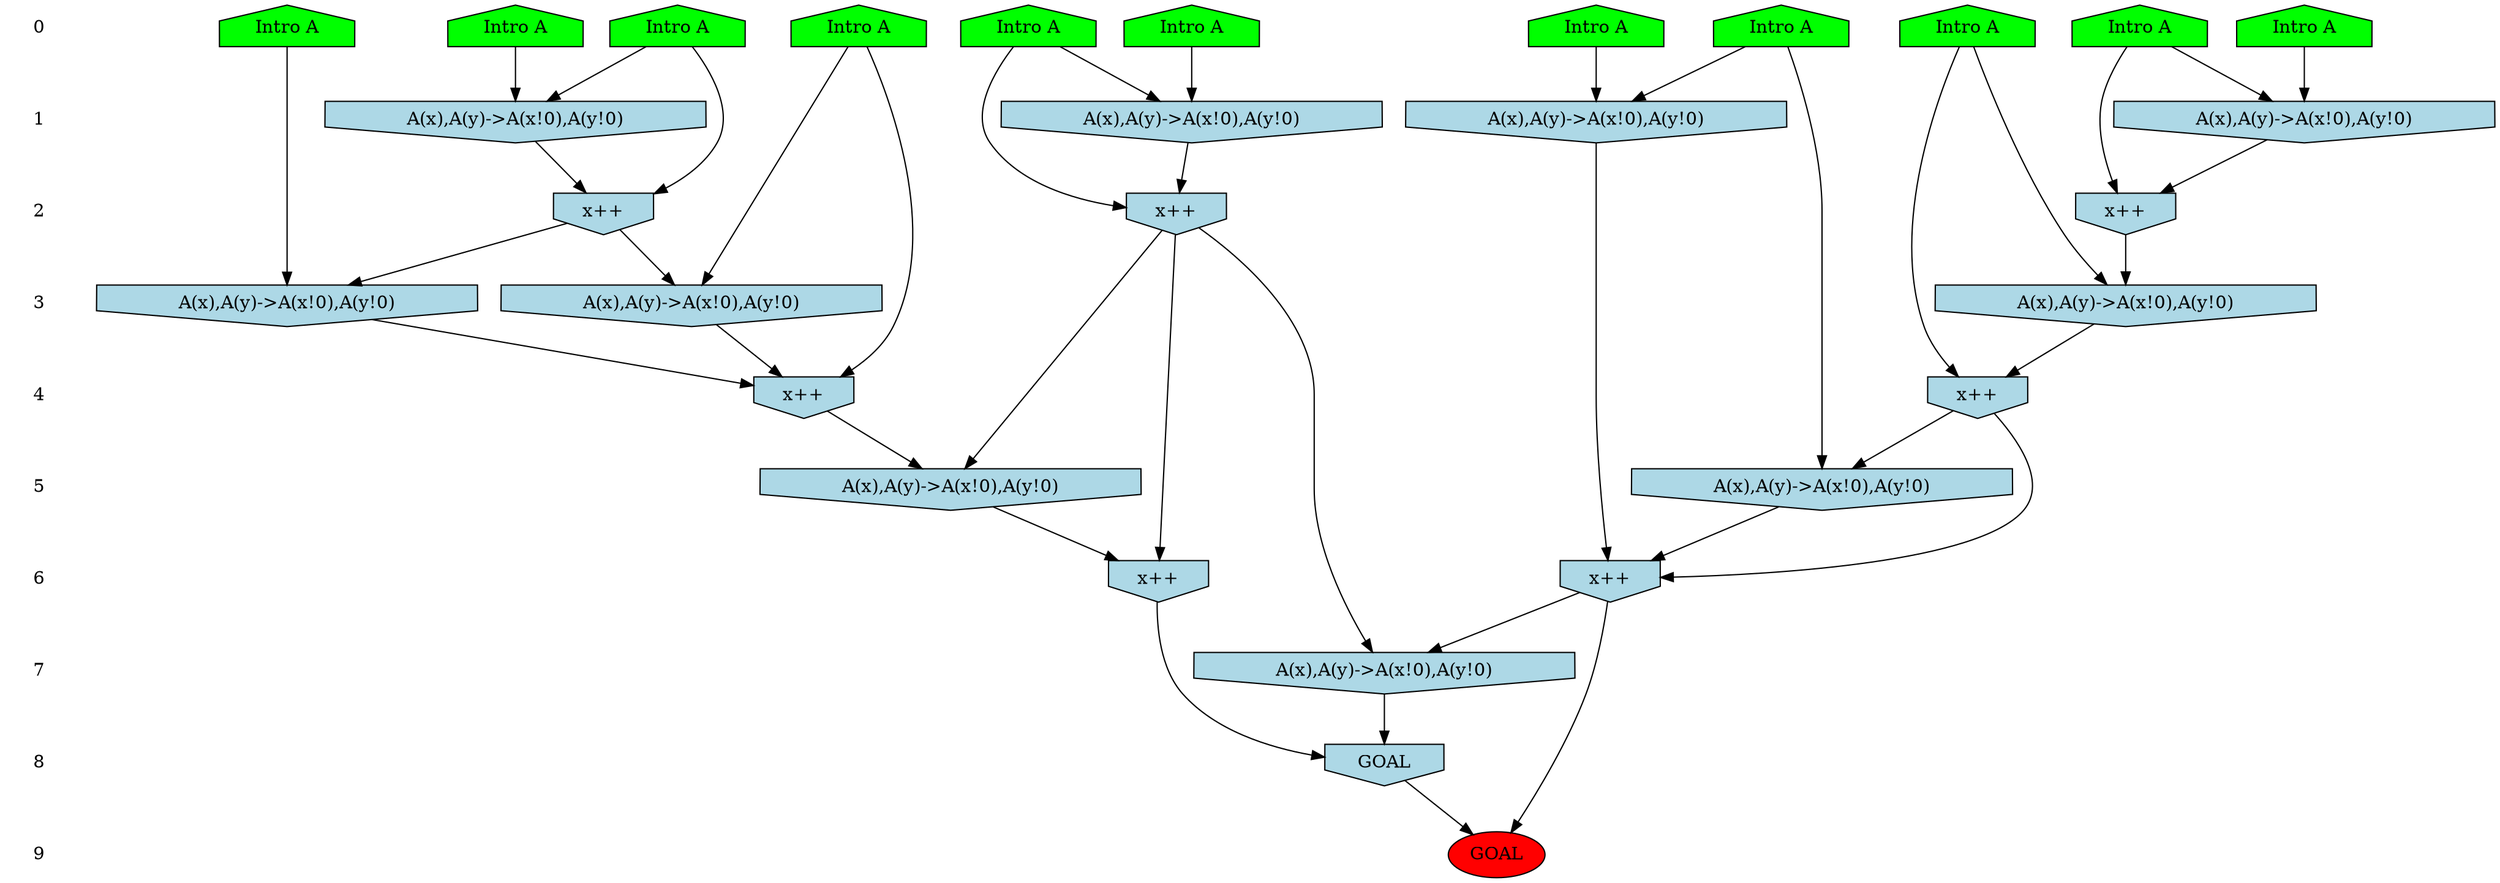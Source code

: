/* Compression of 1 causal flows obtained in average at 1.831213E+00 t.u */
/* Compressed causal flows were: [499] */
digraph G{
 ranksep=.5 ; 
{ rank = same ; "0" [shape=plaintext] ; node_1 [label ="Intro A", shape=house, style=filled, fillcolor=green] ;
node_2 [label ="Intro A", shape=house, style=filled, fillcolor=green] ;
node_3 [label ="Intro A", shape=house, style=filled, fillcolor=green] ;
node_4 [label ="Intro A", shape=house, style=filled, fillcolor=green] ;
node_5 [label ="Intro A", shape=house, style=filled, fillcolor=green] ;
node_6 [label ="Intro A", shape=house, style=filled, fillcolor=green] ;
node_7 [label ="Intro A", shape=house, style=filled, fillcolor=green] ;
node_8 [label ="Intro A", shape=house, style=filled, fillcolor=green] ;
node_9 [label ="Intro A", shape=house, style=filled, fillcolor=green] ;
node_10 [label ="Intro A", shape=house, style=filled, fillcolor=green] ;
node_11 [label ="Intro A", shape=house, style=filled, fillcolor=green] ;
}
{ rank = same ; "1" [shape=plaintext] ; node_12 [label="A(x),A(y)->A(x!0),A(y!0)", shape=invhouse, style=filled, fillcolor = lightblue] ;
node_13 [label="A(x),A(y)->A(x!0),A(y!0)", shape=invhouse, style=filled, fillcolor = lightblue] ;
node_19 [label="A(x),A(y)->A(x!0),A(y!0)", shape=invhouse, style=filled, fillcolor = lightblue] ;
node_21 [label="A(x),A(y)->A(x!0),A(y!0)", shape=invhouse, style=filled, fillcolor = lightblue] ;
}
{ rank = same ; "2" [shape=plaintext] ; node_14 [label="x++", shape=invhouse, style=filled, fillcolor = lightblue] ;
node_15 [label="x++", shape=invhouse, style=filled, fillcolor = lightblue] ;
node_23 [label="x++", shape=invhouse, style=filled, fillcolor = lightblue] ;
}
{ rank = same ; "3" [shape=plaintext] ; node_16 [label="A(x),A(y)->A(x!0),A(y!0)", shape=invhouse, style=filled, fillcolor = lightblue] ;
node_18 [label="A(x),A(y)->A(x!0),A(y!0)", shape=invhouse, style=filled, fillcolor = lightblue] ;
node_20 [label="A(x),A(y)->A(x!0),A(y!0)", shape=invhouse, style=filled, fillcolor = lightblue] ;
}
{ rank = same ; "4" [shape=plaintext] ; node_17 [label="x++", shape=invhouse, style=filled, fillcolor = lightblue] ;
node_22 [label="x++", shape=invhouse, style=filled, fillcolor = lightblue] ;
}
{ rank = same ; "5" [shape=plaintext] ; node_24 [label="A(x),A(y)->A(x!0),A(y!0)", shape=invhouse, style=filled, fillcolor = lightblue] ;
node_27 [label="A(x),A(y)->A(x!0),A(y!0)", shape=invhouse, style=filled, fillcolor = lightblue] ;
}
{ rank = same ; "6" [shape=plaintext] ; node_25 [label="x++", shape=invhouse, style=filled, fillcolor = lightblue] ;
node_28 [label="x++", shape=invhouse, style=filled, fillcolor = lightblue] ;
}
{ rank = same ; "7" [shape=plaintext] ; node_26 [label="A(x),A(y)->A(x!0),A(y!0)", shape=invhouse, style=filled, fillcolor = lightblue] ;
}
{ rank = same ; "8" [shape=plaintext] ; node_29 [label="GOAL", shape=invhouse, style=filled, fillcolor = lightblue] ;
}
{ rank = same ; "9" [shape=plaintext] ; node_30 [label ="GOAL", style=filled, fillcolor=red] ;
}
"0" -> "1" [style="invis"]; 
"1" -> "2" [style="invis"]; 
"2" -> "3" [style="invis"]; 
"3" -> "4" [style="invis"]; 
"4" -> "5" [style="invis"]; 
"5" -> "6" [style="invis"]; 
"6" -> "7" [style="invis"]; 
"7" -> "8" [style="invis"]; 
"8" -> "9" [style="invis"]; 
node_1 -> node_12
node_10 -> node_12
node_3 -> node_13
node_7 -> node_13
node_1 -> node_14
node_12 -> node_14
node_7 -> node_15
node_13 -> node_15
node_11 -> node_16
node_15 -> node_16
node_11 -> node_17
node_16 -> node_17
node_6 -> node_18
node_14 -> node_18
node_5 -> node_19
node_8 -> node_19
node_9 -> node_20
node_14 -> node_20
node_2 -> node_21
node_4 -> node_21
node_9 -> node_22
node_18 -> node_22
node_20 -> node_22
node_4 -> node_23
node_21 -> node_23
node_8 -> node_24
node_17 -> node_24
node_17 -> node_25
node_19 -> node_25
node_24 -> node_25
node_23 -> node_26
node_25 -> node_26
node_22 -> node_27
node_23 -> node_27
node_23 -> node_28
node_27 -> node_28
node_26 -> node_29
node_28 -> node_29
node_25 -> node_30
node_29 -> node_30
}
/*
 Dot generation time: 0.000281
*/